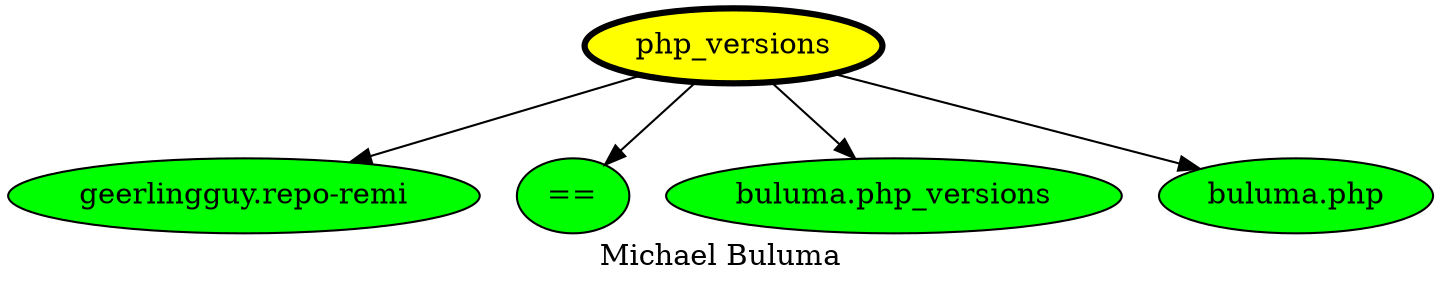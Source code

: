 digraph PhiloDilemma {
  label = "Michael Buluma" ;
  overlap=false
  {
    "php_versions" [fillcolor=yellow style=filled penwidth=3]
    "geerlingguy.repo-remi" [fillcolor=green style=filled]
    "==" [fillcolor=green style=filled]
    "buluma.php_versions" [fillcolor=green style=filled]
    "buluma.php" [fillcolor=green style=filled]
  }
  "php_versions" -> "geerlingguy.repo-remi"
  "php_versions" -> "=="
  "php_versions" -> "buluma.php_versions"
  "php_versions" -> "buluma.php"
}
